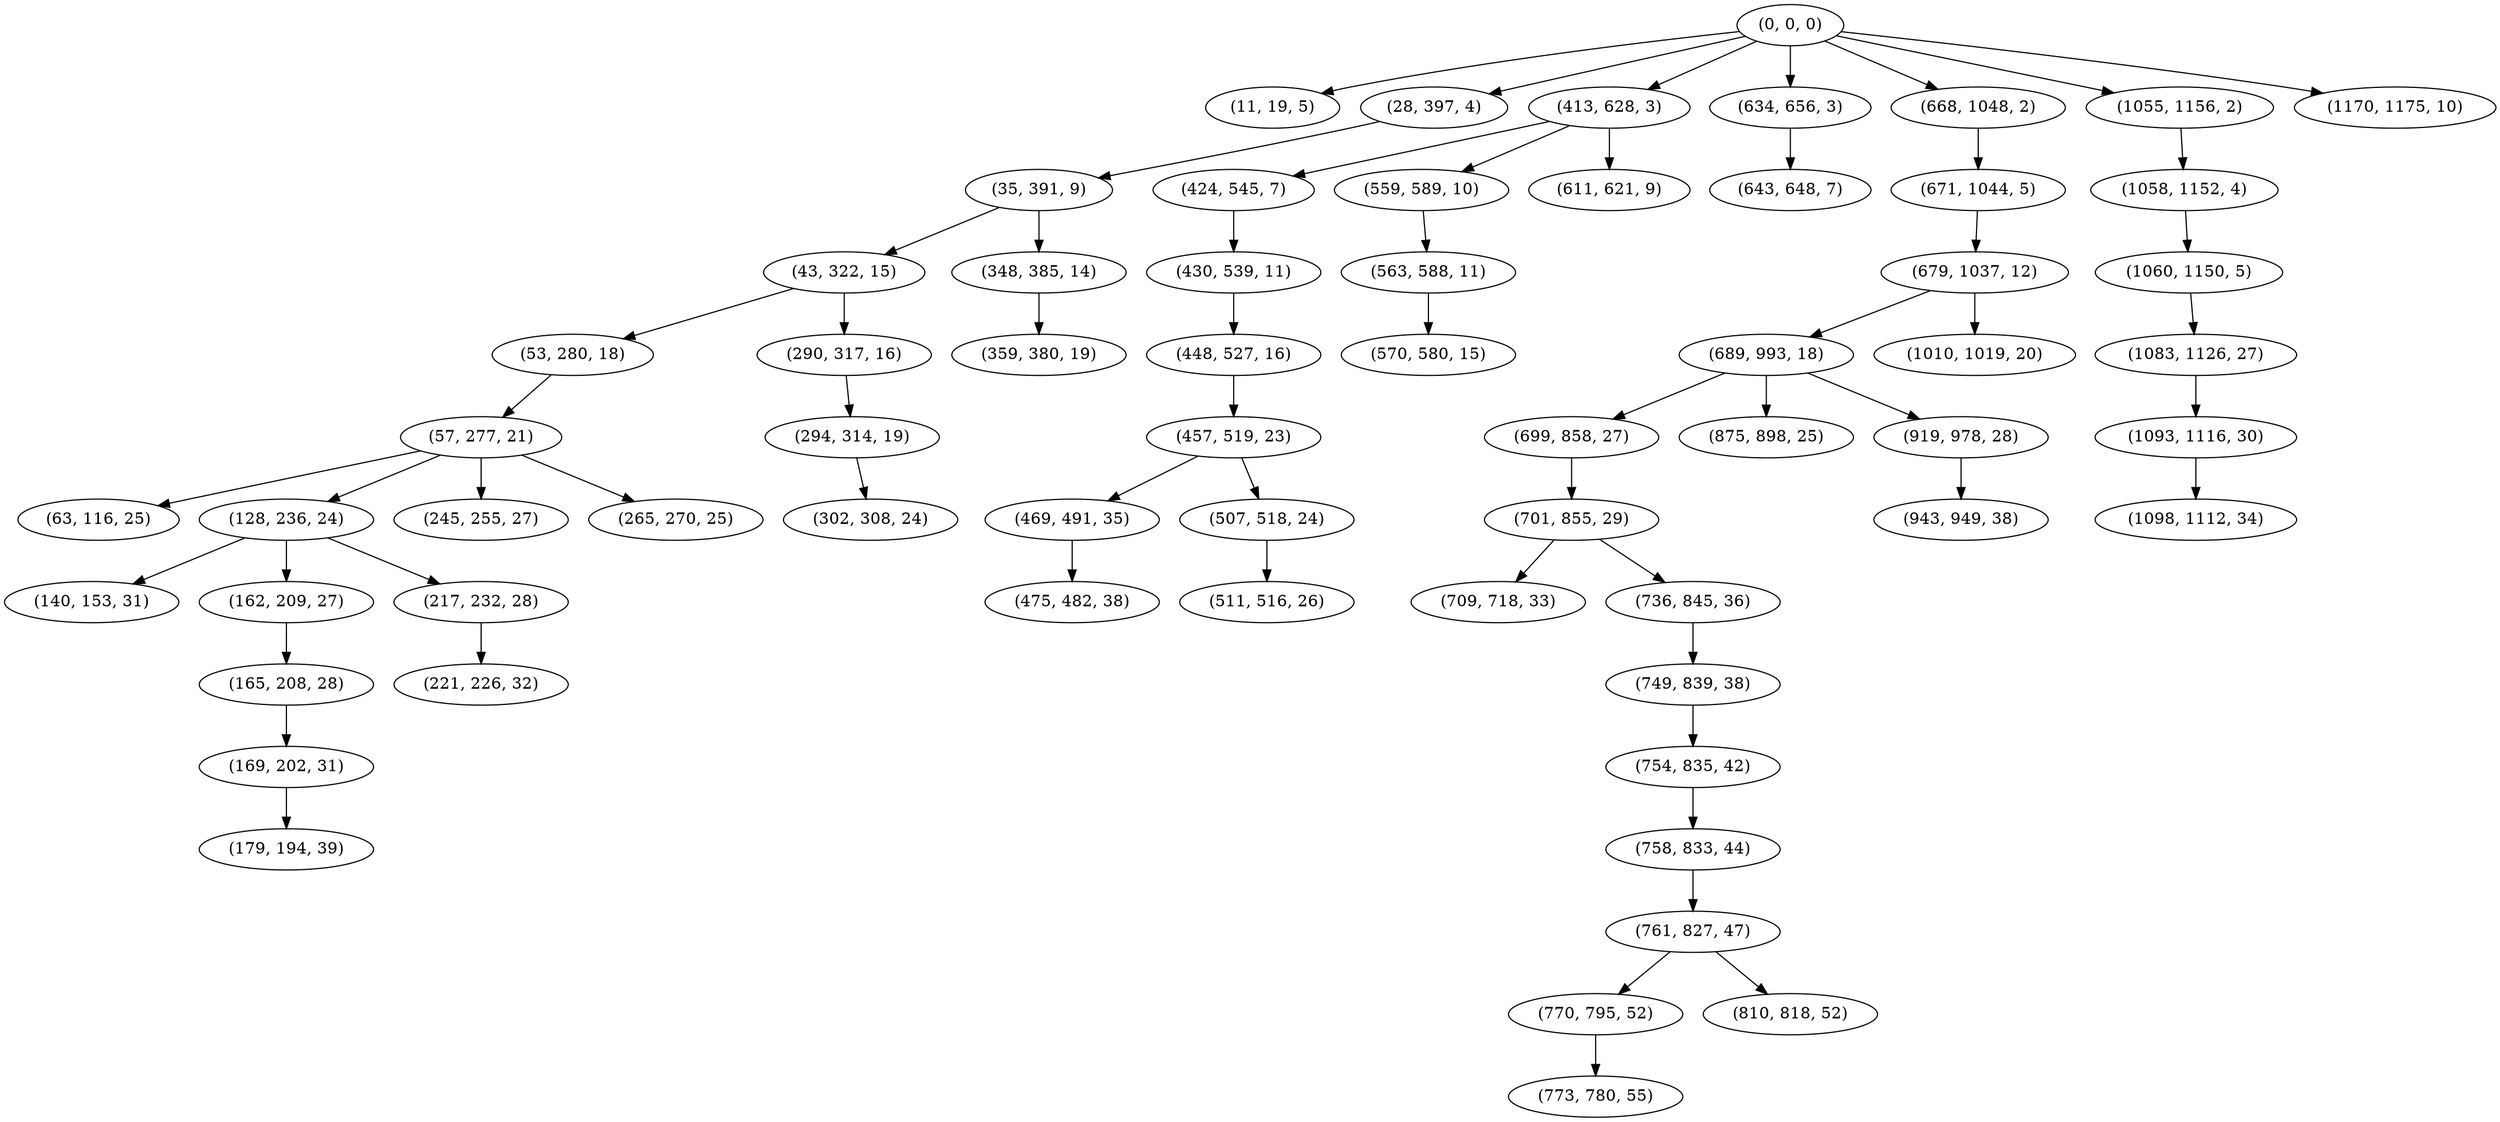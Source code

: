 digraph tree {
    "(0, 0, 0)";
    "(11, 19, 5)";
    "(28, 397, 4)";
    "(35, 391, 9)";
    "(43, 322, 15)";
    "(53, 280, 18)";
    "(57, 277, 21)";
    "(63, 116, 25)";
    "(128, 236, 24)";
    "(140, 153, 31)";
    "(162, 209, 27)";
    "(165, 208, 28)";
    "(169, 202, 31)";
    "(179, 194, 39)";
    "(217, 232, 28)";
    "(221, 226, 32)";
    "(245, 255, 27)";
    "(265, 270, 25)";
    "(290, 317, 16)";
    "(294, 314, 19)";
    "(302, 308, 24)";
    "(348, 385, 14)";
    "(359, 380, 19)";
    "(413, 628, 3)";
    "(424, 545, 7)";
    "(430, 539, 11)";
    "(448, 527, 16)";
    "(457, 519, 23)";
    "(469, 491, 35)";
    "(475, 482, 38)";
    "(507, 518, 24)";
    "(511, 516, 26)";
    "(559, 589, 10)";
    "(563, 588, 11)";
    "(570, 580, 15)";
    "(611, 621, 9)";
    "(634, 656, 3)";
    "(643, 648, 7)";
    "(668, 1048, 2)";
    "(671, 1044, 5)";
    "(679, 1037, 12)";
    "(689, 993, 18)";
    "(699, 858, 27)";
    "(701, 855, 29)";
    "(709, 718, 33)";
    "(736, 845, 36)";
    "(749, 839, 38)";
    "(754, 835, 42)";
    "(758, 833, 44)";
    "(761, 827, 47)";
    "(770, 795, 52)";
    "(773, 780, 55)";
    "(810, 818, 52)";
    "(875, 898, 25)";
    "(919, 978, 28)";
    "(943, 949, 38)";
    "(1010, 1019, 20)";
    "(1055, 1156, 2)";
    "(1058, 1152, 4)";
    "(1060, 1150, 5)";
    "(1083, 1126, 27)";
    "(1093, 1116, 30)";
    "(1098, 1112, 34)";
    "(1170, 1175, 10)";
    "(0, 0, 0)" -> "(11, 19, 5)";
    "(0, 0, 0)" -> "(28, 397, 4)";
    "(0, 0, 0)" -> "(413, 628, 3)";
    "(0, 0, 0)" -> "(634, 656, 3)";
    "(0, 0, 0)" -> "(668, 1048, 2)";
    "(0, 0, 0)" -> "(1055, 1156, 2)";
    "(0, 0, 0)" -> "(1170, 1175, 10)";
    "(28, 397, 4)" -> "(35, 391, 9)";
    "(35, 391, 9)" -> "(43, 322, 15)";
    "(35, 391, 9)" -> "(348, 385, 14)";
    "(43, 322, 15)" -> "(53, 280, 18)";
    "(43, 322, 15)" -> "(290, 317, 16)";
    "(53, 280, 18)" -> "(57, 277, 21)";
    "(57, 277, 21)" -> "(63, 116, 25)";
    "(57, 277, 21)" -> "(128, 236, 24)";
    "(57, 277, 21)" -> "(245, 255, 27)";
    "(57, 277, 21)" -> "(265, 270, 25)";
    "(128, 236, 24)" -> "(140, 153, 31)";
    "(128, 236, 24)" -> "(162, 209, 27)";
    "(128, 236, 24)" -> "(217, 232, 28)";
    "(162, 209, 27)" -> "(165, 208, 28)";
    "(165, 208, 28)" -> "(169, 202, 31)";
    "(169, 202, 31)" -> "(179, 194, 39)";
    "(217, 232, 28)" -> "(221, 226, 32)";
    "(290, 317, 16)" -> "(294, 314, 19)";
    "(294, 314, 19)" -> "(302, 308, 24)";
    "(348, 385, 14)" -> "(359, 380, 19)";
    "(413, 628, 3)" -> "(424, 545, 7)";
    "(413, 628, 3)" -> "(559, 589, 10)";
    "(413, 628, 3)" -> "(611, 621, 9)";
    "(424, 545, 7)" -> "(430, 539, 11)";
    "(430, 539, 11)" -> "(448, 527, 16)";
    "(448, 527, 16)" -> "(457, 519, 23)";
    "(457, 519, 23)" -> "(469, 491, 35)";
    "(457, 519, 23)" -> "(507, 518, 24)";
    "(469, 491, 35)" -> "(475, 482, 38)";
    "(507, 518, 24)" -> "(511, 516, 26)";
    "(559, 589, 10)" -> "(563, 588, 11)";
    "(563, 588, 11)" -> "(570, 580, 15)";
    "(634, 656, 3)" -> "(643, 648, 7)";
    "(668, 1048, 2)" -> "(671, 1044, 5)";
    "(671, 1044, 5)" -> "(679, 1037, 12)";
    "(679, 1037, 12)" -> "(689, 993, 18)";
    "(679, 1037, 12)" -> "(1010, 1019, 20)";
    "(689, 993, 18)" -> "(699, 858, 27)";
    "(689, 993, 18)" -> "(875, 898, 25)";
    "(689, 993, 18)" -> "(919, 978, 28)";
    "(699, 858, 27)" -> "(701, 855, 29)";
    "(701, 855, 29)" -> "(709, 718, 33)";
    "(701, 855, 29)" -> "(736, 845, 36)";
    "(736, 845, 36)" -> "(749, 839, 38)";
    "(749, 839, 38)" -> "(754, 835, 42)";
    "(754, 835, 42)" -> "(758, 833, 44)";
    "(758, 833, 44)" -> "(761, 827, 47)";
    "(761, 827, 47)" -> "(770, 795, 52)";
    "(761, 827, 47)" -> "(810, 818, 52)";
    "(770, 795, 52)" -> "(773, 780, 55)";
    "(919, 978, 28)" -> "(943, 949, 38)";
    "(1055, 1156, 2)" -> "(1058, 1152, 4)";
    "(1058, 1152, 4)" -> "(1060, 1150, 5)";
    "(1060, 1150, 5)" -> "(1083, 1126, 27)";
    "(1083, 1126, 27)" -> "(1093, 1116, 30)";
    "(1093, 1116, 30)" -> "(1098, 1112, 34)";
}

